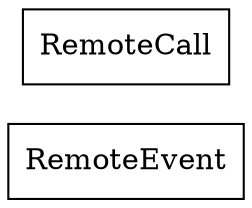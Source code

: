 strict digraph class_diagram {
  rankdir=LR;
  TypeRemoteEvent[
    label="RemoteEvent",
    URL="RemoteEvent.html",
    tooltip="com.sekati.remoting.RemoteEvent",
    shape="record"
  ];
  TypeRemoteCall[
    label="RemoteCall",
    URL="RemoteCall.html",
    tooltip="com.sekati.remoting.RemoteCall",
    shape="record"
  ];
}
